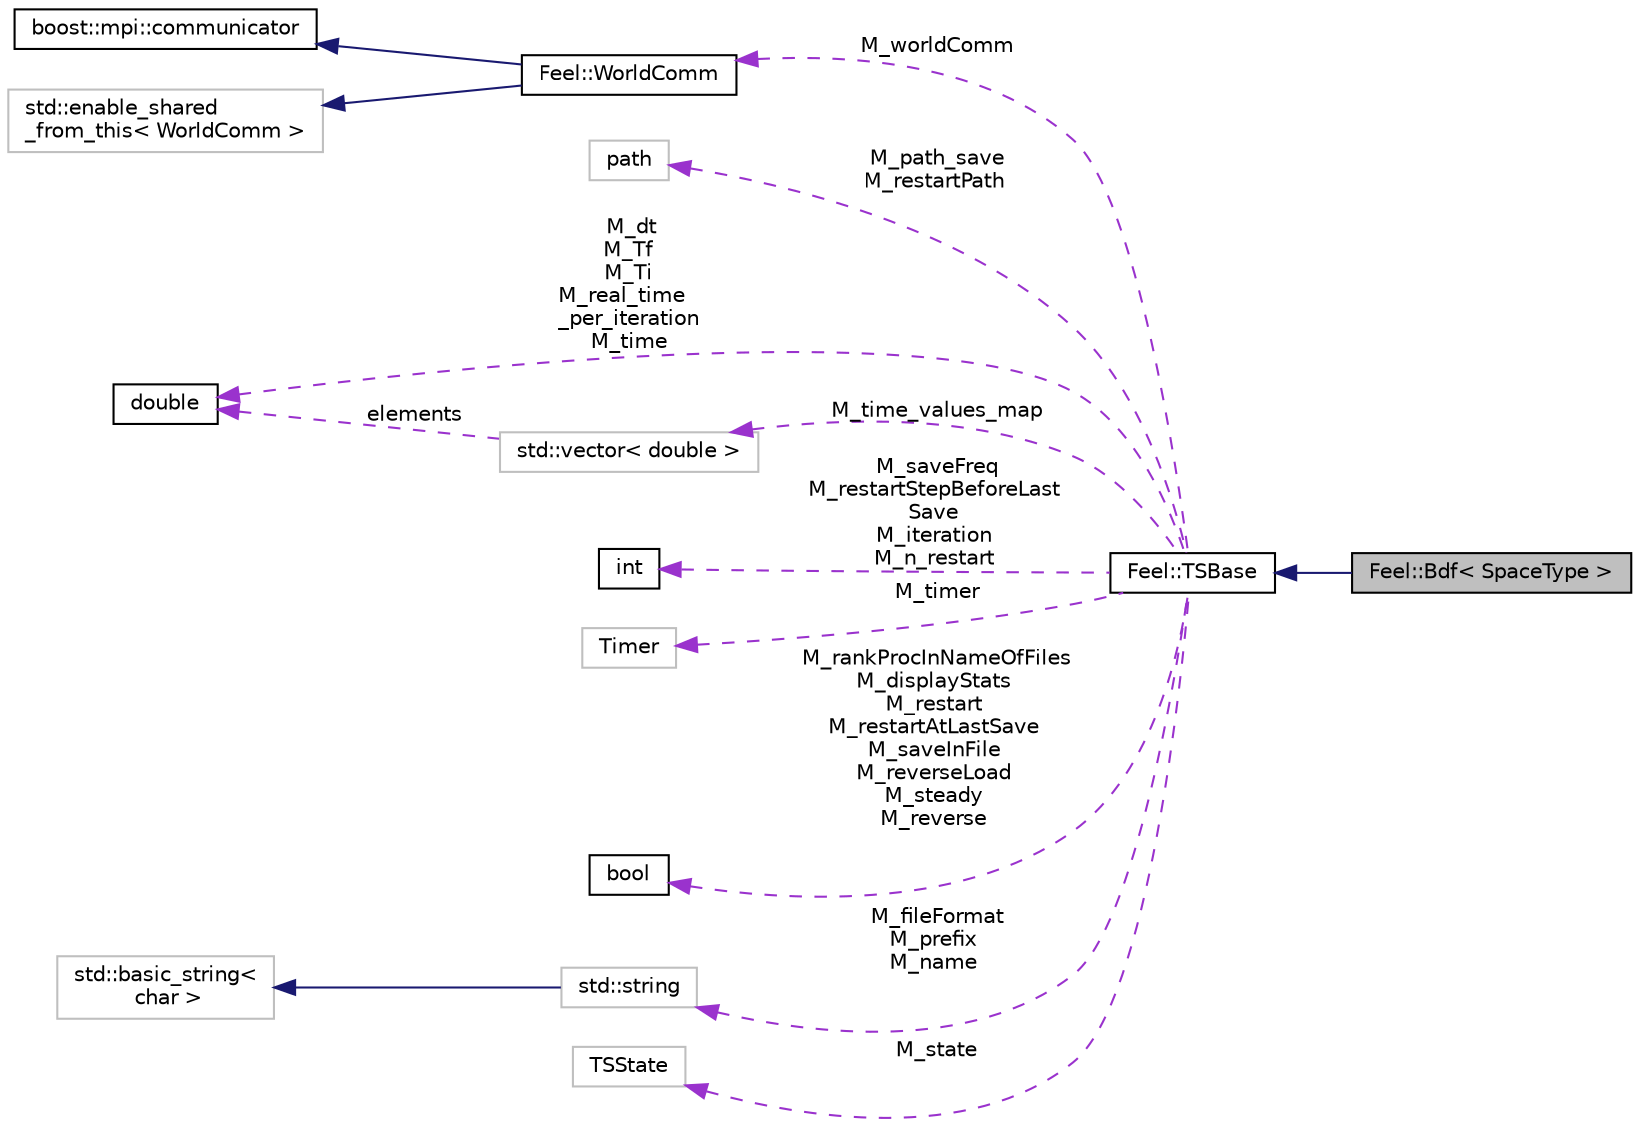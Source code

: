 digraph "Feel::Bdf&lt; SpaceType &gt;"
{
 // LATEX_PDF_SIZE
  edge [fontname="Helvetica",fontsize="10",labelfontname="Helvetica",labelfontsize="10"];
  node [fontname="Helvetica",fontsize="10",shape=record];
  rankdir="LR";
  Node1 [label="Feel::Bdf\< SpaceType \>",height=0.2,width=0.4,color="black", fillcolor="grey75", style="filled", fontcolor="black",tooltip="Backward differencing formula time discretization."];
  Node2 -> Node1 [dir="back",color="midnightblue",fontsize="10",style="solid",fontname="Helvetica"];
  Node2 [label="Feel::TSBase",height=0.2,width=0.4,color="black", fillcolor="white", style="filled",URL="$classFeel_1_1TSBase.html",tooltip="base class for time sets"];
  Node3 -> Node2 [dir="back",color="darkorchid3",fontsize="10",style="dashed",label=" M_worldComm" ,fontname="Helvetica"];
  Node3 [label="Feel::WorldComm",height=0.2,width=0.4,color="black", fillcolor="white", style="filled",URL="$classFeel_1_1WorldComm.html",tooltip="Provides interface to MPI Communicators."];
  Node4 -> Node3 [dir="back",color="midnightblue",fontsize="10",style="solid",fontname="Helvetica"];
  Node4 [label="boost::mpi::communicator",height=0.2,width=0.4,color="black", fillcolor="white", style="filled",URL="$classboost_1_1mpi_1_1communicator.html",tooltip=" "];
  Node5 -> Node3 [dir="back",color="midnightblue",fontsize="10",style="solid",fontname="Helvetica"];
  Node5 [label="std::enable_shared\l_from_this\< WorldComm \>",height=0.2,width=0.4,color="grey75", fillcolor="white", style="filled",tooltip=" "];
  Node6 -> Node2 [dir="back",color="darkorchid3",fontsize="10",style="dashed",label=" M_path_save\nM_restartPath" ,fontname="Helvetica"];
  Node6 [label="path",height=0.2,width=0.4,color="grey75", fillcolor="white", style="filled",tooltip=" "];
  Node7 -> Node2 [dir="back",color="darkorchid3",fontsize="10",style="dashed",label=" M_dt\nM_Tf\nM_Ti\nM_real_time\l_per_iteration\nM_time" ,fontname="Helvetica"];
  Node7 [label="double",height=0.2,width=0.4,color="black", fillcolor="white", style="filled",URL="$classdouble.html",tooltip=" "];
  Node8 -> Node2 [dir="back",color="darkorchid3",fontsize="10",style="dashed",label=" M_saveFreq\nM_restartStepBeforeLast\lSave\nM_iteration\nM_n_restart" ,fontname="Helvetica"];
  Node8 [label="int",height=0.2,width=0.4,color="black", fillcolor="white", style="filled",URL="$classint.html",tooltip=" "];
  Node9 -> Node2 [dir="back",color="darkorchid3",fontsize="10",style="dashed",label=" M_timer" ,fontname="Helvetica"];
  Node9 [label="Timer",height=0.2,width=0.4,color="grey75", fillcolor="white", style="filled",tooltip=" "];
  Node10 -> Node2 [dir="back",color="darkorchid3",fontsize="10",style="dashed",label=" M_rankProcInNameOfFiles\nM_displayStats\nM_restart\nM_restartAtLastSave\nM_saveInFile\nM_reverseLoad\nM_steady\nM_reverse" ,fontname="Helvetica"];
  Node10 [label="bool",height=0.2,width=0.4,color="black", fillcolor="white", style="filled",URL="$classbool.html",tooltip=" "];
  Node11 -> Node2 [dir="back",color="darkorchid3",fontsize="10",style="dashed",label=" M_fileFormat\nM_prefix\nM_name" ,fontname="Helvetica"];
  Node11 [label="std::string",height=0.2,width=0.4,color="grey75", fillcolor="white", style="filled",tooltip="STL class."];
  Node12 -> Node11 [dir="back",color="midnightblue",fontsize="10",style="solid",fontname="Helvetica"];
  Node12 [label="std::basic_string\<\l char \>",height=0.2,width=0.4,color="grey75", fillcolor="white", style="filled",tooltip="STL class."];
  Node13 -> Node2 [dir="back",color="darkorchid3",fontsize="10",style="dashed",label=" M_time_values_map" ,fontname="Helvetica"];
  Node13 [label="std::vector\< double \>",height=0.2,width=0.4,color="grey75", fillcolor="white", style="filled",tooltip=" "];
  Node7 -> Node13 [dir="back",color="darkorchid3",fontsize="10",style="dashed",label=" elements" ,fontname="Helvetica"];
  Node14 -> Node2 [dir="back",color="darkorchid3",fontsize="10",style="dashed",label=" M_state" ,fontname="Helvetica"];
  Node14 [label="TSState",height=0.2,width=0.4,color="grey75", fillcolor="white", style="filled",tooltip=" "];
}
